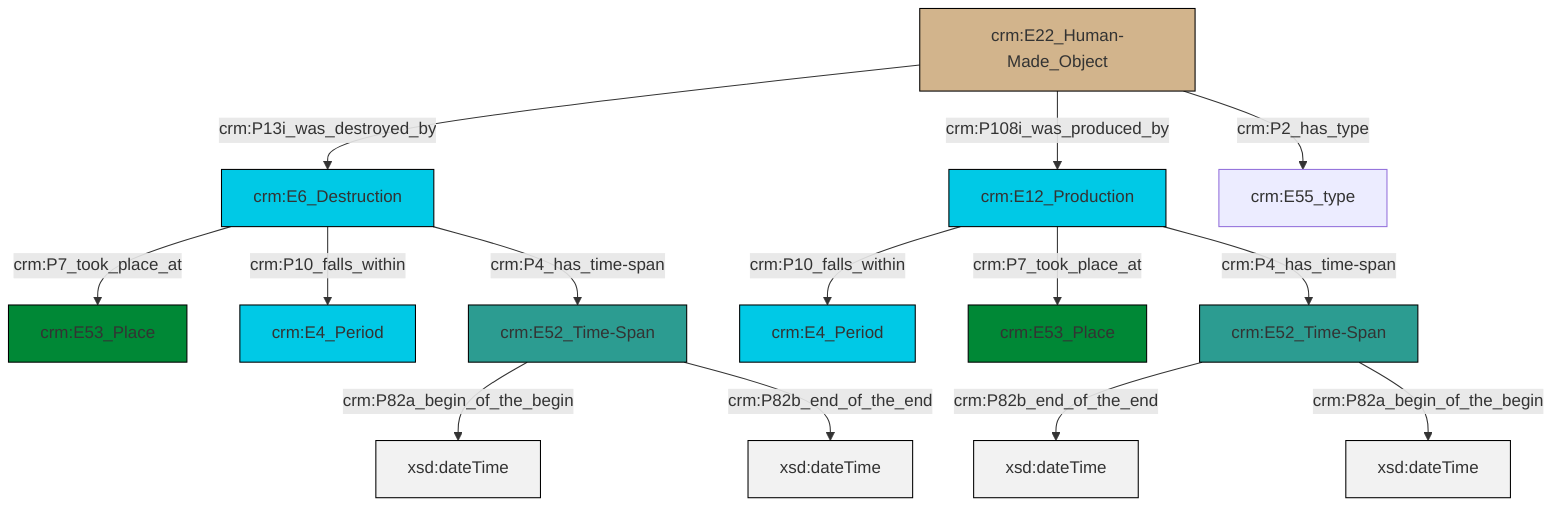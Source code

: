 graph TD
classDef Literal fill:#f2f2f2,stroke:#000000;
classDef CRM_Entity fill:#FFFFFF,stroke:#000000;
classDef Temporal_Entity fill:#00C9E6, stroke:#000000;
classDef Type fill:#E18312, stroke:#000000;
classDef Time-Span fill:#2C9C91, stroke:#000000;
classDef Appellation fill:#FFEB7F, stroke:#000000;
classDef Place fill:#008836, stroke:#000000;
classDef Persistent_Item fill:#B266B2, stroke:#000000;
classDef Conceptual_Object fill:#FFD700, stroke:#000000;
classDef Physical_Thing fill:#D2B48C, stroke:#000000;
classDef Actor fill:#f58aad, stroke:#000000;
classDef PC_Classes fill:#4ce600, stroke:#000000;
classDef Multi fill:#cccccc,stroke:#000000;

0["crm:E12_Production"]:::Temporal_Entity -->|crm:P10_falls_within| 1["crm:E4_Period"]:::Temporal_Entity
0["crm:E12_Production"]:::Temporal_Entity -->|crm:P7_took_place_at| 2["crm:E53_Place"]:::Place
0["crm:E12_Production"]:::Temporal_Entity -->|crm:P4_has_time-span| 3["crm:E52_Time-Span"]:::Time-Span
6["crm:E6_Destruction"]:::Temporal_Entity -->|crm:P7_took_place_at| 7["crm:E53_Place"]:::Place
8["crm:E22_Human-Made_Object"]:::Physical_Thing -->|crm:P13i_was_destroyed_by| 6["crm:E6_Destruction"]:::Temporal_Entity
6["crm:E6_Destruction"]:::Temporal_Entity -->|crm:P10_falls_within| 4["crm:E4_Period"]:::Temporal_Entity
8["crm:E22_Human-Made_Object"]:::Physical_Thing -->|crm:P108i_was_produced_by| 0["crm:E12_Production"]:::Temporal_Entity
8["crm:E22_Human-Made_Object"]:::Physical_Thing -->|crm:P2_has_type| 9["crm:E55_type"]:::Default
13["crm:E52_Time-Span"]:::Time-Span -->|crm:P82a_begin_of_the_begin| 17[xsd:dateTime]:::Literal
13["crm:E52_Time-Span"]:::Time-Span -->|crm:P82b_end_of_the_end| 19[xsd:dateTime]:::Literal
3["crm:E52_Time-Span"]:::Time-Span -->|crm:P82b_end_of_the_end| 22[xsd:dateTime]:::Literal
6["crm:E6_Destruction"]:::Temporal_Entity -->|crm:P4_has_time-span| 13["crm:E52_Time-Span"]:::Time-Span
3["crm:E52_Time-Span"]:::Time-Span -->|crm:P82a_begin_of_the_begin| 23[xsd:dateTime]:::Literal